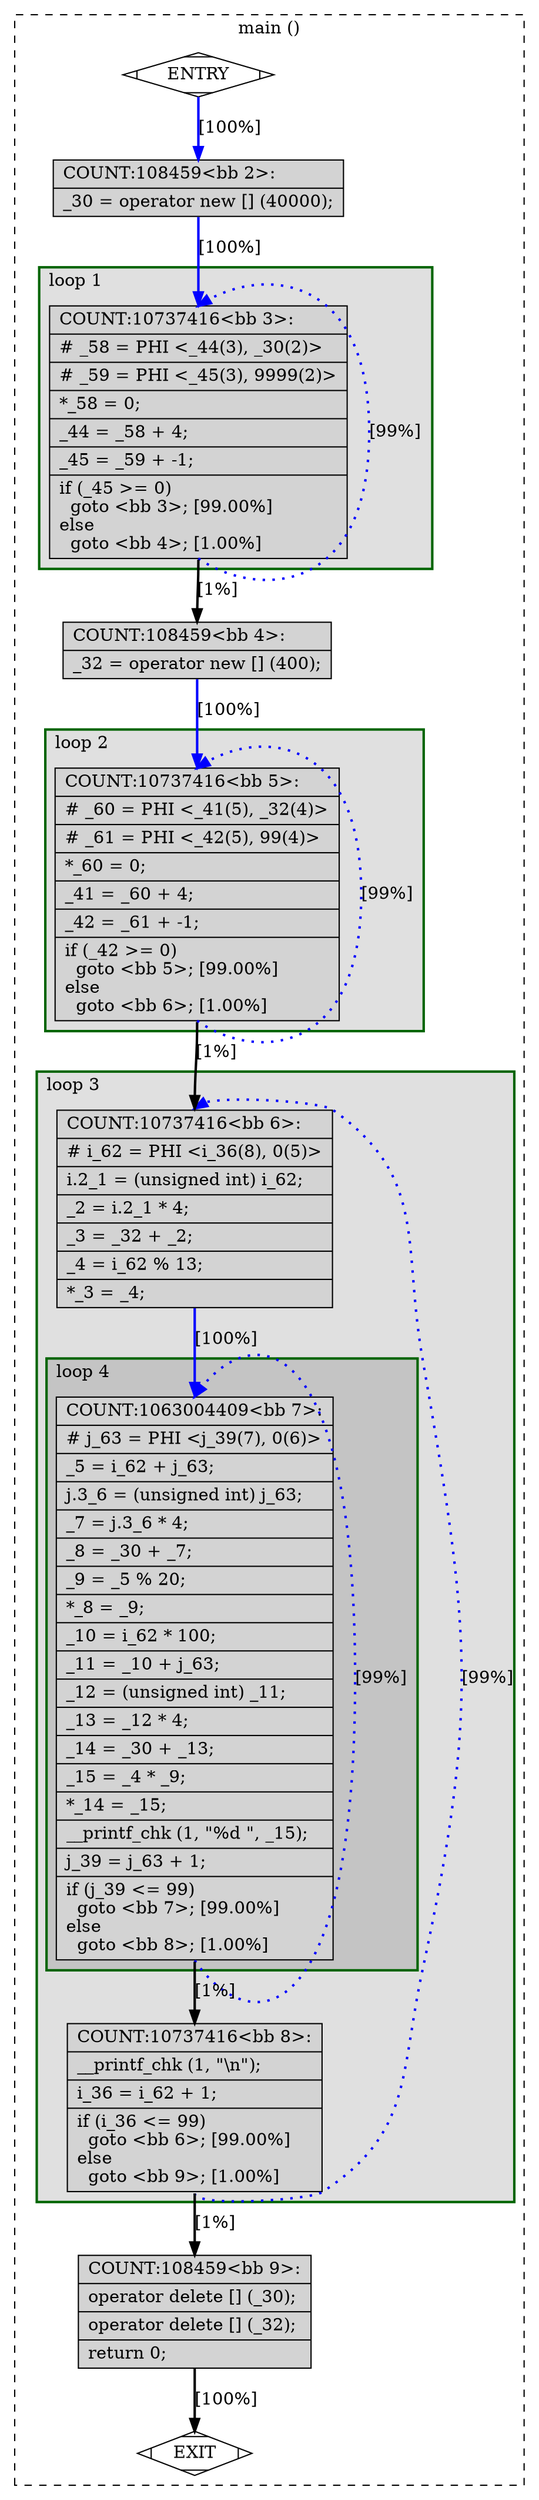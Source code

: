 digraph "a-matmul-v2.cpp.133t.sincos" {
overlap=false;
subgraph "cluster_main" {
	style="dashed";
	color="black";
	label="main ()";
	subgraph cluster_30_3 {
	style="filled";
	color="darkgreen";
	fillcolor="grey88";
	label="loop 3";
	labeljust=l;
	penwidth=2;
	subgraph cluster_30_4 {
	style="filled";
	color="darkgreen";
	fillcolor="grey77";
	label="loop 4";
	labeljust=l;
	penwidth=2;
	fn_30_basic_block_7 [shape=record,style=filled,fillcolor=lightgrey,label="{COUNT:1063004409\<bb\ 7\>:\l\
|#\ j_63\ =\ PHI\ \<j_39(7),\ 0(6)\>\l\
|_5\ =\ i_62\ +\ j_63;\l\
|j.3_6\ =\ (unsigned\ int)\ j_63;\l\
|_7\ =\ j.3_6\ *\ 4;\l\
|_8\ =\ _30\ +\ _7;\l\
|_9\ =\ _5\ %\ 20;\l\
|*_8\ =\ _9;\l\
|_10\ =\ i_62\ *\ 100;\l\
|_11\ =\ _10\ +\ j_63;\l\
|_12\ =\ (unsigned\ int)\ _11;\l\
|_13\ =\ _12\ *\ 4;\l\
|_14\ =\ _30\ +\ _13;\l\
|_15\ =\ _4\ *\ _9;\l\
|*_14\ =\ _15;\l\
|__printf_chk\ (1,\ \"%d\ \",\ _15);\l\
|j_39\ =\ j_63\ +\ 1;\l\
|if\ (j_39\ \<=\ 99)\l\
\ \ goto\ \<bb\ 7\>;\ [99.00%]\l\
else\l\
\ \ goto\ \<bb\ 8\>;\ [1.00%]\l\
}"];

	}
	fn_30_basic_block_6 [shape=record,style=filled,fillcolor=lightgrey,label="{COUNT:10737416\<bb\ 6\>:\l\
|#\ i_62\ =\ PHI\ \<i_36(8),\ 0(5)\>\l\
|i.2_1\ =\ (unsigned\ int)\ i_62;\l\
|_2\ =\ i.2_1\ *\ 4;\l\
|_3\ =\ _32\ +\ _2;\l\
|_4\ =\ i_62\ %\ 13;\l\
|*_3\ =\ _4;\l\
}"];

	fn_30_basic_block_8 [shape=record,style=filled,fillcolor=lightgrey,label="{COUNT:10737416\<bb\ 8\>:\l\
|__printf_chk\ (1,\ \"\\n\");\l\
|i_36\ =\ i_62\ +\ 1;\l\
|if\ (i_36\ \<=\ 99)\l\
\ \ goto\ \<bb\ 6\>;\ [99.00%]\l\
else\l\
\ \ goto\ \<bb\ 9\>;\ [1.00%]\l\
}"];

	}
	subgraph cluster_30_2 {
	style="filled";
	color="darkgreen";
	fillcolor="grey88";
	label="loop 2";
	labeljust=l;
	penwidth=2;
	fn_30_basic_block_5 [shape=record,style=filled,fillcolor=lightgrey,label="{COUNT:10737416\<bb\ 5\>:\l\
|#\ _60\ =\ PHI\ \<_41(5),\ _32(4)\>\l\
|#\ _61\ =\ PHI\ \<_42(5),\ 99(4)\>\l\
|*_60\ =\ 0;\l\
|_41\ =\ _60\ +\ 4;\l\
|_42\ =\ _61\ +\ -1;\l\
|if\ (_42\ \>=\ 0)\l\
\ \ goto\ \<bb\ 5\>;\ [99.00%]\l\
else\l\
\ \ goto\ \<bb\ 6\>;\ [1.00%]\l\
}"];

	}
	subgraph cluster_30_1 {
	style="filled";
	color="darkgreen";
	fillcolor="grey88";
	label="loop 1";
	labeljust=l;
	penwidth=2;
	fn_30_basic_block_3 [shape=record,style=filled,fillcolor=lightgrey,label="{COUNT:10737416\<bb\ 3\>:\l\
|#\ _58\ =\ PHI\ \<_44(3),\ _30(2)\>\l\
|#\ _59\ =\ PHI\ \<_45(3),\ 9999(2)\>\l\
|*_58\ =\ 0;\l\
|_44\ =\ _58\ +\ 4;\l\
|_45\ =\ _59\ +\ -1;\l\
|if\ (_45\ \>=\ 0)\l\
\ \ goto\ \<bb\ 3\>;\ [99.00%]\l\
else\l\
\ \ goto\ \<bb\ 4\>;\ [1.00%]\l\
}"];

	}
	fn_30_basic_block_0 [shape=Mdiamond,style=filled,fillcolor=white,label="ENTRY"];

	fn_30_basic_block_1 [shape=Mdiamond,style=filled,fillcolor=white,label="EXIT"];

	fn_30_basic_block_2 [shape=record,style=filled,fillcolor=lightgrey,label="{COUNT:108459\<bb\ 2\>:\l\
|_30\ =\ operator\ new\ []\ (40000);\l\
}"];

	fn_30_basic_block_4 [shape=record,style=filled,fillcolor=lightgrey,label="{COUNT:108459\<bb\ 4\>:\l\
|_32\ =\ operator\ new\ []\ (400);\l\
}"];

	fn_30_basic_block_9 [shape=record,style=filled,fillcolor=lightgrey,label="{COUNT:108459\<bb\ 9\>:\l\
|operator\ delete\ []\ (_30);\l\
|operator\ delete\ []\ (_32);\l\
|return\ 0;\l\
}"];

	fn_30_basic_block_0:s -> fn_30_basic_block_2:n [style="solid,bold",color=blue,weight=100,constraint=true,label="[100%]"];
	fn_30_basic_block_2:s -> fn_30_basic_block_3:n [style="solid,bold",color=blue,weight=100,constraint=true,label="[100%]"];
	fn_30_basic_block_3:s -> fn_30_basic_block_3:n [style="dotted,bold",color=blue,weight=10,constraint=false,label="[99%]"];
	fn_30_basic_block_3:s -> fn_30_basic_block_4:n [style="solid,bold",color=black,weight=10,constraint=true,label="[1%]"];
	fn_30_basic_block_4:s -> fn_30_basic_block_5:n [style="solid,bold",color=blue,weight=100,constraint=true,label="[100%]"];
	fn_30_basic_block_5:s -> fn_30_basic_block_5:n [style="dotted,bold",color=blue,weight=10,constraint=false,label="[99%]"];
	fn_30_basic_block_5:s -> fn_30_basic_block_6:n [style="solid,bold",color=black,weight=10,constraint=true,label="[1%]"];
	fn_30_basic_block_6:s -> fn_30_basic_block_7:n [style="solid,bold",color=blue,weight=100,constraint=true,label="[100%]"];
	fn_30_basic_block_7:s -> fn_30_basic_block_7:n [style="dotted,bold",color=blue,weight=10,constraint=false,label="[99%]"];
	fn_30_basic_block_7:s -> fn_30_basic_block_8:n [style="solid,bold",color=black,weight=10,constraint=true,label="[1%]"];
	fn_30_basic_block_8:s -> fn_30_basic_block_6:n [style="dotted,bold",color=blue,weight=10,constraint=false,label="[99%]"];
	fn_30_basic_block_8:s -> fn_30_basic_block_9:n [style="solid,bold",color=black,weight=10,constraint=true,label="[1%]"];
	fn_30_basic_block_9:s -> fn_30_basic_block_1:n [style="solid,bold",color=black,weight=10,constraint=true,label="[100%]"];
	fn_30_basic_block_0:s -> fn_30_basic_block_1:n [style="invis",constraint=true];
}
}
